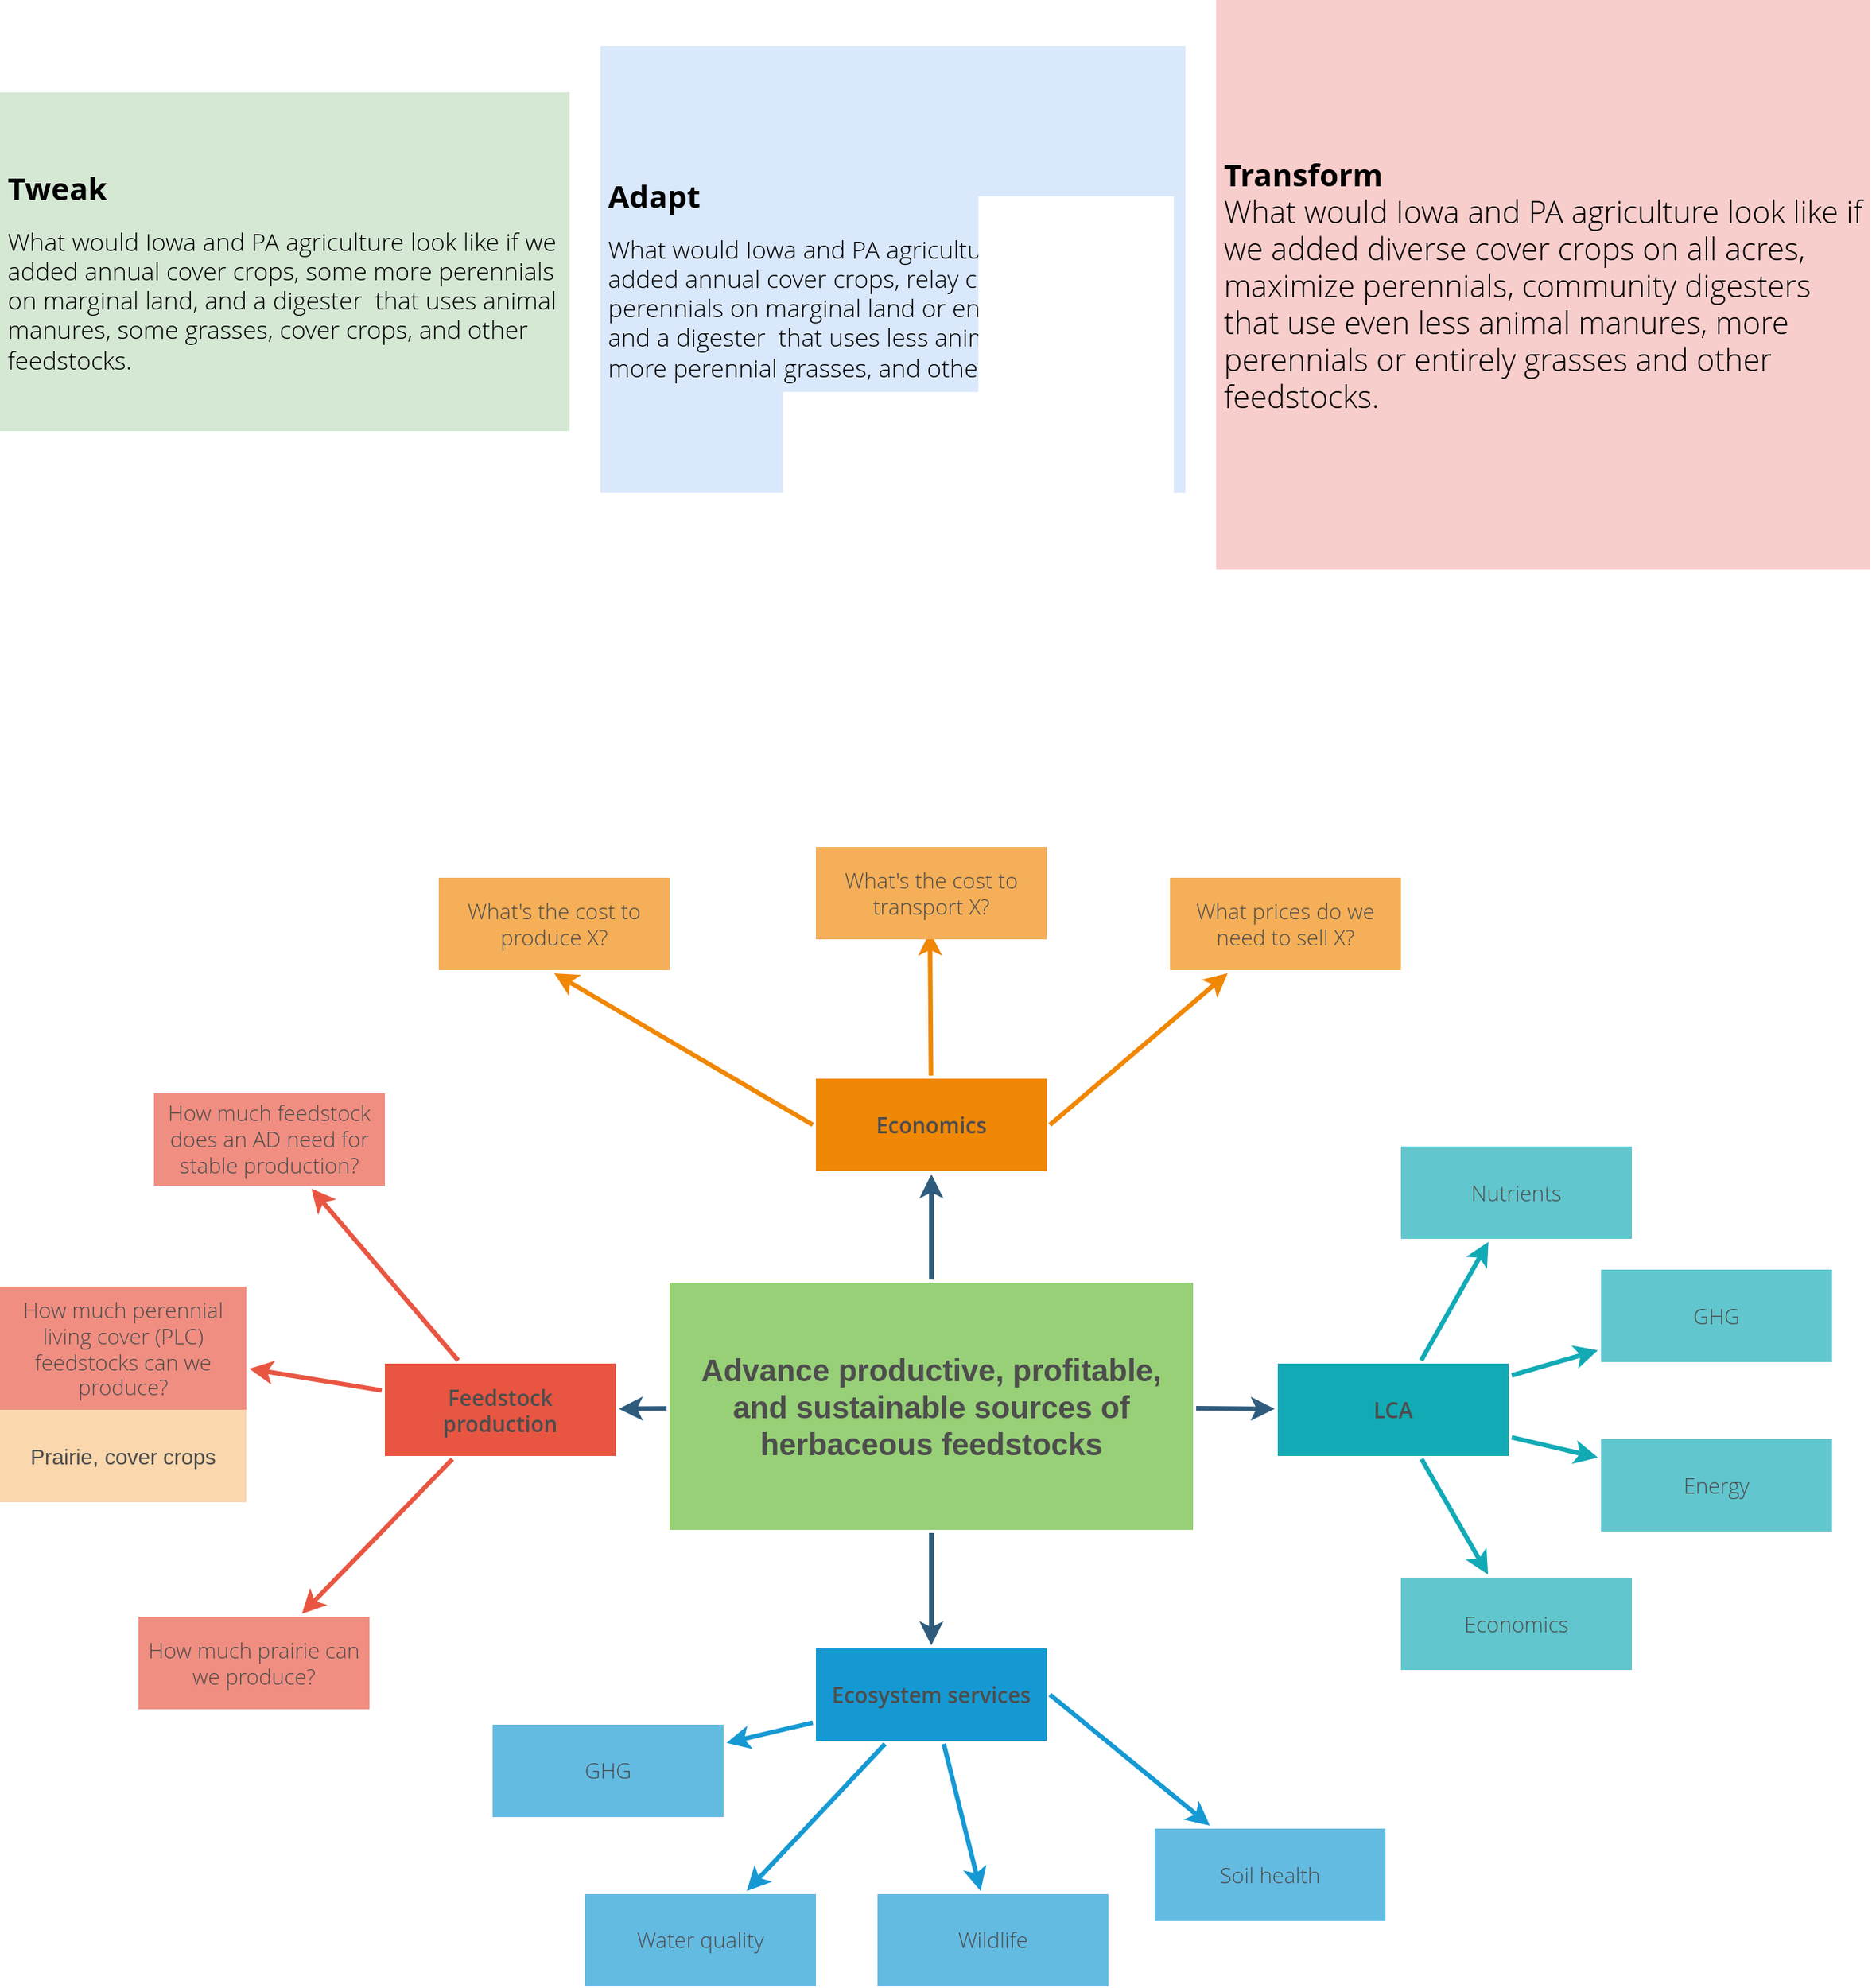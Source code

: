 <mxfile version="20.3.0" type="github">
  <diagram id="6a731a19-8d31-9384-78a2-239565b7b9f0" name="Page-1">
    <mxGraphModel dx="1580" dy="2036" grid="1" gridSize="10" guides="1" tooltips="1" connect="1" arrows="1" fold="1" page="1" pageScale="1" pageWidth="1920" pageHeight="1200" background="none" math="0" shadow="0">
      <root>
        <mxCell id="0" />
        <mxCell id="1" parent="0" />
        <mxCell id="1745" value="" style="edgeStyle=none;rounded=0;jumpStyle=none;html=1;shadow=0;labelBackgroundColor=none;startArrow=none;startFill=0;endArrow=classic;endFill=1;jettySize=auto;orthogonalLoop=1;strokeColor=#2F5B7C;strokeWidth=3;fontFamily=Helvetica;fontSize=16;fontColor=#4D4D4D;spacing=5;" parent="1" source="1749" target="1764" edge="1">
          <mxGeometry relative="1" as="geometry" />
        </mxCell>
        <mxCell id="1746" value="" style="edgeStyle=none;rounded=0;jumpStyle=none;html=1;shadow=0;labelBackgroundColor=none;startArrow=none;startFill=0;endArrow=classic;endFill=1;jettySize=auto;orthogonalLoop=1;strokeColor=#2F5B7C;strokeWidth=3;fontFamily=Helvetica;fontSize=16;fontColor=#4D4D4D;spacing=5;" parent="1" source="1749" target="1771" edge="1">
          <mxGeometry relative="1" as="geometry" />
        </mxCell>
        <mxCell id="1747" value="" style="edgeStyle=none;rounded=0;jumpStyle=none;html=1;shadow=0;labelBackgroundColor=none;startArrow=none;startFill=0;endArrow=classic;endFill=1;jettySize=auto;orthogonalLoop=1;strokeColor=#2F5B7C;strokeWidth=3;fontFamily=Helvetica;fontSize=16;fontColor=#4D4D4D;spacing=5;" parent="1" source="1749" target="1760" edge="1">
          <mxGeometry relative="1" as="geometry" />
        </mxCell>
        <mxCell id="1748" value="" style="edgeStyle=none;rounded=0;jumpStyle=none;html=1;shadow=0;labelBackgroundColor=none;startArrow=none;startFill=0;endArrow=classic;endFill=1;jettySize=auto;orthogonalLoop=1;strokeColor=#2F5B7C;strokeWidth=3;fontFamily=Helvetica;fontSize=16;fontColor=#4D4D4D;spacing=5;" parent="1" source="1749" target="1753" edge="1">
          <mxGeometry relative="1" as="geometry" />
        </mxCell>
        <mxCell id="1749" value="&lt;h1 style=&quot;font-size: 20px;&quot;&gt;&lt;font style=&quot;font-size: 20px;&quot;&gt;Advance productive, profitable, and sustainable sources of herbaceous feedstocks&lt;/font&gt;&lt;/h1&gt;" style="rounded=0;whiteSpace=wrap;html=1;shadow=0;labelBackgroundColor=none;strokeColor=none;strokeWidth=3;fillColor=#97D077;fontFamily=Helvetica;fontSize=16;fontColor=#4D4D4D;align=center;fontStyle=1;spacing=5;arcSize=7;perimeterSpacing=2;" parent="1" vertex="1">
          <mxGeometry x="765" y="563" width="340" height="160.5" as="geometry" />
        </mxCell>
        <mxCell id="1750" value="" style="edgeStyle=none;rounded=0;jumpStyle=none;html=1;shadow=0;labelBackgroundColor=none;startArrow=none;startFill=0;jettySize=auto;orthogonalLoop=1;strokeColor=#E85642;strokeWidth=3;fontFamily=Helvetica;fontSize=14;fontColor=#4D4D4D;spacing=5;fontStyle=1;fillColor=#b0e3e6;" parent="1" source="1753" target="1756" edge="1">
          <mxGeometry relative="1" as="geometry" />
        </mxCell>
        <mxCell id="1751" value="" style="edgeStyle=none;rounded=0;jumpStyle=none;html=1;shadow=0;labelBackgroundColor=none;startArrow=none;startFill=0;jettySize=auto;orthogonalLoop=1;strokeColor=#E85642;strokeWidth=3;fontFamily=Helvetica;fontSize=14;fontColor=#4D4D4D;spacing=5;fontStyle=1;fillColor=#b0e3e6;" parent="1" source="1753" target="1755" edge="1">
          <mxGeometry relative="1" as="geometry">
            <mxPoint x="531" y="645.5" as="targetPoint" />
          </mxGeometry>
        </mxCell>
        <mxCell id="1752" value="" style="edgeStyle=none;rounded=0;jumpStyle=none;html=1;shadow=0;labelBackgroundColor=none;startArrow=none;startFill=0;jettySize=auto;orthogonalLoop=1;strokeColor=#E85642;strokeWidth=3;fontFamily=Helvetica;fontSize=14;fontColor=#4D4D4D;spacing=5;fontStyle=1;fillColor=#b0e3e6;" parent="1" source="1753" target="1754" edge="1">
          <mxGeometry relative="1" as="geometry" />
        </mxCell>
        <mxCell id="1753" value="Feedstock production" style="rounded=0;whiteSpace=wrap;html=1;shadow=0;labelBackgroundColor=none;strokeColor=none;strokeWidth=3;fillColor=#e85642;fontFamily=Open Sans Semibold;fontSize=14;fontColor=#4D4D4D;align=center;spacing=5;fontStyle=0;arcSize=7;perimeterSpacing=2;fontSource=https%3A%2F%2Ffonts.googleapis.com%2Fcss%3Ffamily%3DOpen%2BSans%2BSemibold;" parent="1" vertex="1">
          <mxGeometry x="580" y="615.5" width="150" height="60" as="geometry" />
        </mxCell>
        <mxCell id="1754" value="How much prairie can we produce?" style="rounded=0;whiteSpace=wrap;html=1;shadow=0;labelBackgroundColor=none;strokeColor=none;strokeWidth=3;fillColor=#f08e81;fontFamily=Open Sans Light;fontSize=14;fontColor=#4D4D4D;align=center;spacing=5;fontStyle=0;arcSize=7;perimeterSpacing=2;fontSource=https%3A%2F%2Ffonts.googleapis.com%2Fcss%3Ffamily%3DOpen%2BSans%2BLight;" parent="1" vertex="1">
          <mxGeometry x="420" y="780" width="150" height="60" as="geometry" />
        </mxCell>
        <mxCell id="1756" value="How much feedstock does an AD need for stable production?" style="rounded=0;whiteSpace=wrap;html=1;shadow=0;labelBackgroundColor=none;strokeColor=none;strokeWidth=3;fillColor=#f08e81;fontFamily=Open Sans Light;fontSize=14;fontColor=#4D4D4D;align=center;spacing=5;fontStyle=0;arcSize=7;perimeterSpacing=2;fontSource=https%3A%2F%2Ffonts.googleapis.com%2Fcss%3Ffamily%3DOpen%2BSans%2BLight;" parent="1" vertex="1">
          <mxGeometry x="430" y="440" width="150" height="60" as="geometry" />
        </mxCell>
        <mxCell id="1757" value="" style="edgeStyle=none;rounded=0;jumpStyle=none;html=1;shadow=0;labelBackgroundColor=none;startArrow=none;startFill=0;endArrow=classic;endFill=1;jettySize=auto;orthogonalLoop=1;strokeColor=#1699D3;strokeWidth=3;fontFamily=Helvetica;fontSize=14;fontColor=#4D4D4D;spacing=5;" parent="1" source="1760" target="1763" edge="1">
          <mxGeometry relative="1" as="geometry" />
        </mxCell>
        <mxCell id="1758" value="" style="edgeStyle=none;rounded=0;jumpStyle=none;html=1;shadow=0;labelBackgroundColor=none;startArrow=none;startFill=0;endArrow=classic;endFill=1;jettySize=auto;orthogonalLoop=1;strokeColor=#1699D3;strokeWidth=3;fontFamily=Helvetica;fontSize=14;fontColor=#4D4D4D;spacing=5;" parent="1" source="1760" target="1762" edge="1">
          <mxGeometry relative="1" as="geometry" />
        </mxCell>
        <mxCell id="1759" value="" style="edgeStyle=none;rounded=0;jumpStyle=none;html=1;shadow=0;labelBackgroundColor=none;startArrow=none;startFill=0;endArrow=classic;endFill=1;jettySize=auto;orthogonalLoop=1;strokeColor=#1699D3;strokeWidth=3;fontFamily=Helvetica;fontSize=14;fontColor=#4D4D4D;spacing=5;" parent="1" source="1760" target="1761" edge="1">
          <mxGeometry relative="1" as="geometry" />
        </mxCell>
        <mxCell id="1760" value="Ecosystem services" style="rounded=0;whiteSpace=wrap;html=1;shadow=0;labelBackgroundColor=none;strokeColor=none;strokeWidth=3;fillColor=#1699d3;fontFamily=Open Sans Semibold;fontSize=14;fontColor=#4D4D4D;align=center;spacing=5;fontStyle=0;arcSize=7;perimeterSpacing=2;fontSource=https%3A%2F%2Ffonts.googleapis.com%2Fcss%3Ffamily%3DOpen%2BSans%2BSemibold;" parent="1" vertex="1">
          <mxGeometry x="860" y="800.5" width="150" height="60" as="geometry" />
        </mxCell>
        <mxCell id="1761" value="Wildlife" style="rounded=0;whiteSpace=wrap;html=1;shadow=0;labelBackgroundColor=none;strokeColor=none;strokeWidth=3;fillColor=#64bbe2;fontFamily=Open Sans Light;fontSize=14;fontColor=#4D4D4D;align=center;spacing=5;arcSize=7;perimeterSpacing=2;fontSource=https%3A%2F%2Ffonts.googleapis.com%2Fcss%3Ffamily%3DOpen%2BSans%2BLight;" parent="1" vertex="1">
          <mxGeometry x="900" y="960" width="150" height="60" as="geometry" />
        </mxCell>
        <mxCell id="1762" value="Water quality" style="rounded=0;whiteSpace=wrap;html=1;shadow=0;labelBackgroundColor=none;strokeColor=none;strokeWidth=3;fillColor=#64bbe2;fontFamily=Open Sans Light;fontSize=14;fontColor=#4D4D4D;align=center;spacing=5;arcSize=7;perimeterSpacing=2;fontSource=https%3A%2F%2Ffonts.googleapis.com%2Fcss%3Ffamily%3DOpen%2BSans%2BLight;" parent="1" vertex="1">
          <mxGeometry x="710" y="960" width="150" height="60" as="geometry" />
        </mxCell>
        <mxCell id="1763" value="GHG" style="rounded=0;whiteSpace=wrap;html=1;shadow=0;labelBackgroundColor=none;strokeColor=none;strokeWidth=3;fillColor=#64bbe2;fontFamily=Open Sans Light;fontSize=14;fontColor=#4D4D4D;align=center;spacing=5;arcSize=7;perimeterSpacing=2;fontSource=https%3A%2F%2Ffonts.googleapis.com%2Fcss%3Ffamily%3DOpen%2BSans%2BLight;" parent="1" vertex="1">
          <mxGeometry x="650" y="850" width="150" height="60" as="geometry" />
        </mxCell>
        <mxCell id="1764" value="Economics" style="rounded=0;whiteSpace=wrap;html=1;shadow=0;labelBackgroundColor=none;strokeColor=none;strokeWidth=3;fillColor=#F08705;fontFamily=Open Sans Semibold;fontSize=14;fontColor=#4D4D4D;align=center;spacing=5;fontStyle=0;arcSize=7;perimeterSpacing=2;fontSource=https%3A%2F%2Ffonts.googleapis.com%2Fcss%3Ffamily%3DOpen%2BSans%2BSemibold;" parent="1" vertex="1">
          <mxGeometry x="860" y="430.5" width="150" height="60" as="geometry" />
        </mxCell>
        <mxCell id="1765" value="What prices do we need to sell X?" style="rounded=0;whiteSpace=wrap;html=1;shadow=0;labelBackgroundColor=none;strokeColor=none;strokeWidth=3;fillColor=#f5af58;fontFamily=Open Sans Light;fontSize=14;fontColor=#4D4D4D;align=center;spacing=5;arcSize=7;perimeterSpacing=2;fontSource=https%3A%2F%2Ffonts.googleapis.com%2Fcss%3Ffamily%3DOpen%2BSans%2BLight;" parent="1" vertex="1">
          <mxGeometry x="1090" y="300" width="150" height="60" as="geometry" />
        </mxCell>
        <mxCell id="1766" value="" style="edgeStyle=none;rounded=0;jumpStyle=none;html=1;shadow=0;labelBackgroundColor=none;startArrow=none;startFill=0;endArrow=classic;endFill=1;jettySize=auto;orthogonalLoop=1;strokeColor=#F08705;strokeWidth=3;fontFamily=Helvetica;fontSize=14;fontColor=#4D4D4D;spacing=5;exitX=1;exitY=0.5;exitDx=0;exitDy=0;" parent="1" source="1764" target="1765" edge="1">
          <mxGeometry relative="1" as="geometry" />
        </mxCell>
        <mxCell id="1768" value="" style="edgeStyle=none;rounded=0;jumpStyle=none;html=1;shadow=0;labelBackgroundColor=none;startArrow=none;startFill=0;endArrow=classic;endFill=1;jettySize=auto;orthogonalLoop=1;strokeColor=#F08705;strokeWidth=3;fontFamily=Helvetica;fontSize=14;fontColor=#4D4D4D;spacing=5;entryX=0.494;entryY=0.891;entryDx=0;entryDy=0;entryPerimeter=0;" parent="1" source="1764" target="UFMkILnt0X1RIdLAywtK-1779" edge="1">
          <mxGeometry relative="1" as="geometry">
            <mxPoint x="933.008" y="372" as="targetPoint" />
          </mxGeometry>
        </mxCell>
        <mxCell id="1771" value="LCA" style="rounded=0;whiteSpace=wrap;html=1;shadow=0;labelBackgroundColor=none;strokeColor=none;strokeWidth=3;fillColor=#12aab5;fontFamily=Open Sans Semibold;fontSize=14;fontColor=#4D4D4D;align=center;spacing=5;fontStyle=0;arcSize=7;perimeterSpacing=2;fontSource=https%3A%2F%2Ffonts.googleapis.com%2Fcss%3Ffamily%3DOpen%2BSans%2BSemibold;" parent="1" vertex="1">
          <mxGeometry x="1160" y="615.5" width="150" height="60" as="geometry" />
        </mxCell>
        <mxCell id="1772" value="Economics" style="rounded=0;whiteSpace=wrap;html=1;shadow=0;labelBackgroundColor=none;strokeColor=none;strokeWidth=3;fillColor=#61c6ce;fontFamily=Open Sans Light;fontSize=14;fontColor=#4D4D4D;align=center;spacing=5;fontStyle=0;arcSize=7;perimeterSpacing=2;fontSource=https%3A%2F%2Ffonts.googleapis.com%2Fcss%3Ffamily%3DOpen%2BSans%2BLight;" parent="1" vertex="1">
          <mxGeometry x="1240" y="754.5" width="150" height="60" as="geometry" />
        </mxCell>
        <mxCell id="1773" value="" style="edgeStyle=none;rounded=0;jumpStyle=none;html=1;shadow=0;labelBackgroundColor=none;startArrow=none;startFill=0;jettySize=auto;orthogonalLoop=1;strokeColor=#12AAB5;strokeWidth=3;fontFamily=Helvetica;fontSize=14;fontColor=#4D4D4D;spacing=5;fontStyle=1;fillColor=#b0e3e6;" parent="1" source="1771" target="1772" edge="1">
          <mxGeometry relative="1" as="geometry" />
        </mxCell>
        <mxCell id="1774" value="Energy" style="rounded=0;whiteSpace=wrap;html=1;shadow=0;labelBackgroundColor=none;strokeColor=none;strokeWidth=3;fillColor=#61c6ce;fontFamily=Open Sans Light;fontSize=14;fontColor=#4D4D4D;align=center;spacing=5;fontStyle=0;arcSize=7;perimeterSpacing=2;fontSource=https%3A%2F%2Ffonts.googleapis.com%2Fcss%3Ffamily%3DOpen%2BSans%2BLight;" parent="1" vertex="1">
          <mxGeometry x="1370" y="664.5" width="150" height="60" as="geometry" />
        </mxCell>
        <mxCell id="1775" value="" style="edgeStyle=none;rounded=0;jumpStyle=none;html=1;shadow=0;labelBackgroundColor=none;startArrow=none;startFill=0;jettySize=auto;orthogonalLoop=1;strokeColor=#12AAB5;strokeWidth=3;fontFamily=Helvetica;fontSize=14;fontColor=#4D4D4D;spacing=5;fontStyle=1;fillColor=#b0e3e6;" parent="1" source="1771" target="1774" edge="1">
          <mxGeometry relative="1" as="geometry" />
        </mxCell>
        <mxCell id="1776" value="GHG" style="rounded=0;whiteSpace=wrap;html=1;shadow=0;labelBackgroundColor=none;strokeColor=none;strokeWidth=3;fillColor=#61c6ce;fontFamily=Open Sans Light;fontSize=14;fontColor=#4D4D4D;align=center;spacing=5;fontStyle=0;arcSize=7;perimeterSpacing=2;fontSource=https%3A%2F%2Ffonts.googleapis.com%2Fcss%3Ffamily%3DOpen%2BSans%2BLight;" parent="1" vertex="1">
          <mxGeometry x="1370" y="554.5" width="150" height="60" as="geometry" />
        </mxCell>
        <mxCell id="1777" value="" style="edgeStyle=none;rounded=0;jumpStyle=none;html=1;shadow=0;labelBackgroundColor=none;startArrow=none;startFill=0;jettySize=auto;orthogonalLoop=1;strokeColor=#12AAB5;strokeWidth=3;fontFamily=Helvetica;fontSize=14;fontColor=#4D4D4D;spacing=5;fontStyle=1;fillColor=#b0e3e6;" parent="1" source="1771" target="1776" edge="1">
          <mxGeometry relative="1" as="geometry" />
        </mxCell>
        <mxCell id="1778" value="Nutrients" style="rounded=0;whiteSpace=wrap;html=1;shadow=0;labelBackgroundColor=none;strokeColor=none;strokeWidth=3;fillColor=#61c6ce;fontFamily=Open Sans Light;fontSize=14;fontColor=#4D4D4D;align=center;spacing=5;fontStyle=0;arcSize=7;perimeterSpacing=2;fontSource=https%3A%2F%2Ffonts.googleapis.com%2Fcss%3Ffamily%3DOpen%2BSans%2BLight;" parent="1" vertex="1">
          <mxGeometry x="1240" y="474.5" width="150" height="60" as="geometry" />
        </mxCell>
        <mxCell id="1779" value="" style="edgeStyle=none;rounded=0;jumpStyle=none;html=1;shadow=0;labelBackgroundColor=none;startArrow=none;startFill=0;jettySize=auto;orthogonalLoop=1;strokeColor=#12AAB5;strokeWidth=3;fontFamily=Helvetica;fontSize=14;fontColor=#4D4D4D;spacing=5;fontStyle=1;fillColor=#b0e3e6;" parent="1" source="1771" target="1778" edge="1">
          <mxGeometry relative="1" as="geometry" />
        </mxCell>
        <mxCell id="UFMkILnt0X1RIdLAywtK-1779" value="What&#39;s the cost to transport X?" style="rounded=0;whiteSpace=wrap;html=1;shadow=0;labelBackgroundColor=none;strokeColor=none;strokeWidth=3;fillColor=#f5af58;fontFamily=Open Sans Light;fontSize=14;fontColor=#4D4D4D;align=center;spacing=5;fontStyle=0;arcSize=7;perimeterSpacing=2;fontSource=https%3A%2F%2Ffonts.googleapis.com%2Fcss%3Ffamily%3DOpen%2BSans%2BLight;" parent="1" vertex="1">
          <mxGeometry x="860" y="280" width="150" height="60" as="geometry" />
        </mxCell>
        <mxCell id="UFMkILnt0X1RIdLAywtK-1781" value="" style="group;fontColor=#4D4D4D;fontFamily=Open Sans Light;fontSource=https%3A%2F%2Ffonts.googleapis.com%2Fcss%3Ffamily%3DOpen%2BSans%2BLight;" parent="1" vertex="1" connectable="0">
          <mxGeometry x="330" y="585.5" width="160" height="120" as="geometry" />
        </mxCell>
        <mxCell id="1755" value="How much perennial living cover (PLC) feedstocks can we produce?" style="rounded=0;whiteSpace=wrap;html=1;shadow=0;labelBackgroundColor=none;strokeColor=none;strokeWidth=3;fillColor=#f08e81;fontFamily=Open Sans Light;fontSize=14;fontColor=#4D4D4D;align=center;spacing=5;fontStyle=0;arcSize=7;perimeterSpacing=2;fontSource=https%3A%2F%2Ffonts.googleapis.com%2Fcss%3Ffamily%3DOpen%2BSans%2BLight;" parent="UFMkILnt0X1RIdLAywtK-1781" vertex="1">
          <mxGeometry y="-20" width="160" height="80" as="geometry" />
        </mxCell>
        <mxCell id="UFMkILnt0X1RIdLAywtK-1780" value="&lt;font&gt;Prairie, cover crops&lt;/font&gt;" style="rounded=0;whiteSpace=wrap;html=1;shadow=0;labelBackgroundColor=none;strokeColor=none;strokeWidth=3;fillColor=#fad7ac;fontFamily=Helvetica;fontSize=14;align=center;spacing=5;fontStyle=0;arcSize=7;perimeterSpacing=2;fontColor=#4D4D4D;" parent="UFMkILnt0X1RIdLAywtK-1781" vertex="1">
          <mxGeometry y="60" width="160" height="60" as="geometry" />
        </mxCell>
        <mxCell id="UFMkILnt0X1RIdLAywtK-1788" value="What&#39;s the cost to produce X?" style="rounded=0;whiteSpace=wrap;html=1;shadow=0;labelBackgroundColor=none;strokeColor=none;strokeWidth=3;fillColor=#f5af58;fontFamily=Open Sans Light;fontSize=14;fontColor=#4D4D4D;align=center;spacing=5;fontStyle=0;arcSize=7;perimeterSpacing=2;fontSource=https%3A%2F%2Ffonts.googleapis.com%2Fcss%3Ffamily%3DOpen%2BSans%2BLight;" parent="1" vertex="1">
          <mxGeometry x="615" y="300" width="150" height="60" as="geometry" />
        </mxCell>
        <mxCell id="xMS2UT6Q-2L_CKsOJg5A-1780" value="&lt;h1 style=&quot;font-size: 20px;&quot; align=&quot;left&quot;&gt;&lt;font data-font-src=&quot;https://fonts.googleapis.com/css?family=Open+Sans&quot; face=&quot;Open Sans&quot;&gt;Tweak&lt;/font&gt;&lt;/h1&gt;&lt;div align=&quot;left&quot;&gt;&lt;font data-font-src=&quot;https://fonts.googleapis.com/css?family=Open+Sans+Light&quot; face=&quot;Open Sans Light&quot;&gt;&lt;span style=&quot;font-weight: normal;&quot;&gt;What would Iowa and PA agriculture look like if we added annual cover crops, some more perennials on marginal land, and a digester&amp;nbsp; that uses animal manures, some grasses, cover crops, and other feedstocks.&lt;/span&gt;&lt;/font&gt;&lt;/div&gt;" style="rounded=0;whiteSpace=wrap;html=1;shadow=0;labelBackgroundColor=none;strokeColor=none;strokeWidth=3;fillColor=#d5e8d4;fontFamily=Helvetica;fontSize=16;align=left;fontStyle=1;spacing=5;arcSize=7;perimeterSpacing=2;" vertex="1" parent="1">
          <mxGeometry x="330" y="-210" width="370" height="220" as="geometry" />
        </mxCell>
        <mxCell id="xMS2UT6Q-2L_CKsOJg5A-1781" value="&lt;h1 style=&quot;font-size: 20px;&quot;&gt;&lt;font data-font-src=&quot;https://fonts.googleapis.com/css?family=Open+Sans&quot; face=&quot;Open Sans&quot;&gt;Adapt&lt;/font&gt;&lt;/h1&gt;&lt;div&gt;&lt;span style=&quot;font-weight: normal;&quot;&gt;&lt;font data-font-src=&quot;https://fonts.googleapis.com/css?family=Open+Sans+Light&quot; face=&quot;Open Sans Light&quot;&gt;What would Iowa and PA agriculture look like if we added annual cover crops, relay crops, more perennials on marginal land or entire fields, &lt;br&gt;and a digester&amp;nbsp; that uses less animal manures, more perennial grasses, and other feedstocks.&lt;/font&gt;&lt;/span&gt;&lt;/div&gt;" style="rounded=0;whiteSpace=wrap;html=1;shadow=0;labelBackgroundColor=none;strokeColor=none;strokeWidth=3;fillColor=#dae8fc;fontFamily=Helvetica;fontSize=16;align=left;fontStyle=1;spacing=5;arcSize=7;perimeterSpacing=2;fillStyle=auto;fontSource=https%3A%2F%2Ffonts.googleapis.com%2Fcss%3Ffamily%3DOpen%2BSans;" vertex="1" parent="1">
          <mxGeometry x="720" y="-240" width="380" height="290" as="geometry" />
        </mxCell>
        <mxCell id="xMS2UT6Q-2L_CKsOJg5A-1782" value="&lt;h1 style=&quot;font-size: 20px;&quot;&gt;&lt;font data-font-src=&quot;https://fonts.googleapis.com/css?family=Open+Sans&quot; face=&quot;Open Sans&quot;&gt;Transform&lt;br&gt;&lt;font data-font-src=&quot;https://fonts.googleapis.com/css?family=Open+Sans+Light&quot; face=&quot;Open Sans Light&quot;&gt;&lt;span style=&quot;font-weight: normal;&quot;&gt;What would Iowa and PA agriculture look like if we added diverse cover crops on all acres, maximize perennials, community digesters that use even less animal manures, more perennials or entirely grasses and other &lt;br&gt;feedstocks.&lt;/span&gt;&lt;/font&gt;&lt;/font&gt;&lt;/h1&gt;" style="rounded=0;whiteSpace=wrap;html=1;shadow=0;labelBackgroundColor=none;strokeColor=none;strokeWidth=3;fillColor=#f8cecc;fontFamily=Helvetica;fontSize=16;align=left;fontStyle=1;spacing=5;arcSize=7;perimeterSpacing=2;fontSource=https%3A%2F%2Ffonts.googleapis.com%2Fcss%3Ffamily%3DOpen%2BSans;fillStyle=auto;" vertex="1" parent="1">
          <mxGeometry x="1120" y="-270" width="425" height="370" as="geometry" />
        </mxCell>
        <mxCell id="xMS2UT6Q-2L_CKsOJg5A-1783" value="" style="edgeStyle=none;rounded=0;jumpStyle=none;html=1;shadow=0;labelBackgroundColor=none;startArrow=none;startFill=0;endArrow=classic;endFill=1;jettySize=auto;orthogonalLoop=1;strokeColor=#F08705;strokeWidth=3;fontFamily=Helvetica;fontSize=14;fontColor=#4D4D4D;spacing=5;entryX=0.5;entryY=1;entryDx=0;entryDy=0;exitX=0;exitY=0.5;exitDx=0;exitDy=0;" edge="1" parent="1" source="1764" target="UFMkILnt0X1RIdLAywtK-1788">
          <mxGeometry relative="1" as="geometry">
            <mxPoint x="809.996" y="381.024" as="targetPoint" />
            <mxPoint x="810.684" y="474.5" as="sourcePoint" />
          </mxGeometry>
        </mxCell>
        <mxCell id="xMS2UT6Q-2L_CKsOJg5A-1784" value="" style="edgeStyle=none;rounded=0;jumpStyle=none;html=1;shadow=0;labelBackgroundColor=none;startArrow=none;startFill=0;endArrow=classic;endFill=1;jettySize=auto;orthogonalLoop=1;strokeColor=#1699D3;strokeWidth=3;fontFamily=Helvetica;fontSize=14;fontColor=#4D4D4D;spacing=5;exitX=1;exitY=0.5;exitDx=0;exitDy=0;" edge="1" parent="1" target="xMS2UT6Q-2L_CKsOJg5A-1785" source="1760">
          <mxGeometry relative="1" as="geometry">
            <mxPoint x="1123.025" y="820.0" as="sourcePoint" />
          </mxGeometry>
        </mxCell>
        <mxCell id="xMS2UT6Q-2L_CKsOJg5A-1785" value="Soil health" style="rounded=0;whiteSpace=wrap;html=1;shadow=0;labelBackgroundColor=none;strokeColor=none;strokeWidth=3;fillColor=#64bbe2;fontFamily=Open Sans Light;fontSize=14;fontColor=#4D4D4D;align=center;spacing=5;arcSize=7;perimeterSpacing=2;fontSource=https%3A%2F%2Ffonts.googleapis.com%2Fcss%3Ffamily%3DOpen%2BSans%2BLight;" vertex="1" parent="1">
          <mxGeometry x="1080" y="917.5" width="150" height="60" as="geometry" />
        </mxCell>
      </root>
    </mxGraphModel>
  </diagram>
</mxfile>
